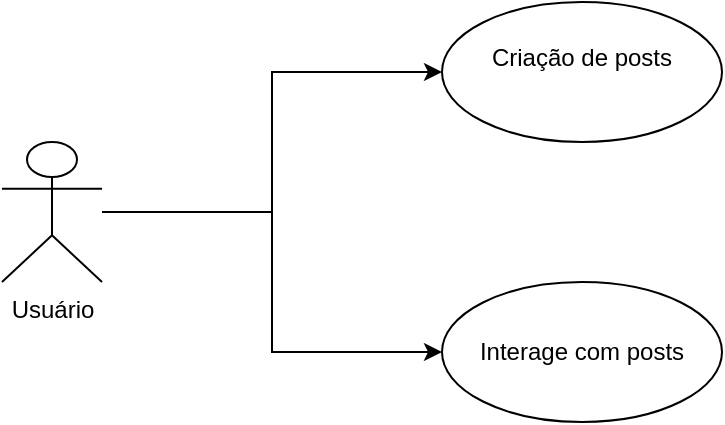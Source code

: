 <mxfile version="26.0.14">
  <diagram name="Página-1" id="jxOjQ3wGSX5_nUKt-czR">
    <mxGraphModel dx="1229" dy="780" grid="1" gridSize="10" guides="1" tooltips="1" connect="1" arrows="1" fold="1" page="1" pageScale="1" pageWidth="827" pageHeight="1169" math="0" shadow="0">
      <root>
        <mxCell id="0" />
        <mxCell id="1" parent="0" />
        <mxCell id="7gBoOWqWMFeujc_fOUjo-8" style="edgeStyle=orthogonalEdgeStyle;rounded=0;orthogonalLoop=1;jettySize=auto;html=1;entryX=0;entryY=0.5;entryDx=0;entryDy=0;" edge="1" parent="1" source="7gBoOWqWMFeujc_fOUjo-2" target="7gBoOWqWMFeujc_fOUjo-7">
          <mxGeometry relative="1" as="geometry" />
        </mxCell>
        <mxCell id="7gBoOWqWMFeujc_fOUjo-9" style="edgeStyle=orthogonalEdgeStyle;rounded=0;orthogonalLoop=1;jettySize=auto;html=1;" edge="1" parent="1" source="7gBoOWqWMFeujc_fOUjo-2" target="7gBoOWqWMFeujc_fOUjo-5">
          <mxGeometry relative="1" as="geometry" />
        </mxCell>
        <mxCell id="7gBoOWqWMFeujc_fOUjo-2" value="Usuário" style="shape=umlActor;verticalLabelPosition=bottom;verticalAlign=top;html=1;" vertex="1" parent="1">
          <mxGeometry x="80" y="300" width="50" height="70" as="geometry" />
        </mxCell>
        <mxCell id="7gBoOWqWMFeujc_fOUjo-5" value="Criação de posts&lt;div&gt;&lt;br&gt;&lt;/div&gt;" style="ellipse;whiteSpace=wrap;html=1;" vertex="1" parent="1">
          <mxGeometry x="300" y="230" width="140" height="70" as="geometry" />
        </mxCell>
        <mxCell id="7gBoOWqWMFeujc_fOUjo-7" value="Interage com posts" style="ellipse;whiteSpace=wrap;html=1;" vertex="1" parent="1">
          <mxGeometry x="300" y="370" width="140" height="70" as="geometry" />
        </mxCell>
      </root>
    </mxGraphModel>
  </diagram>
</mxfile>
